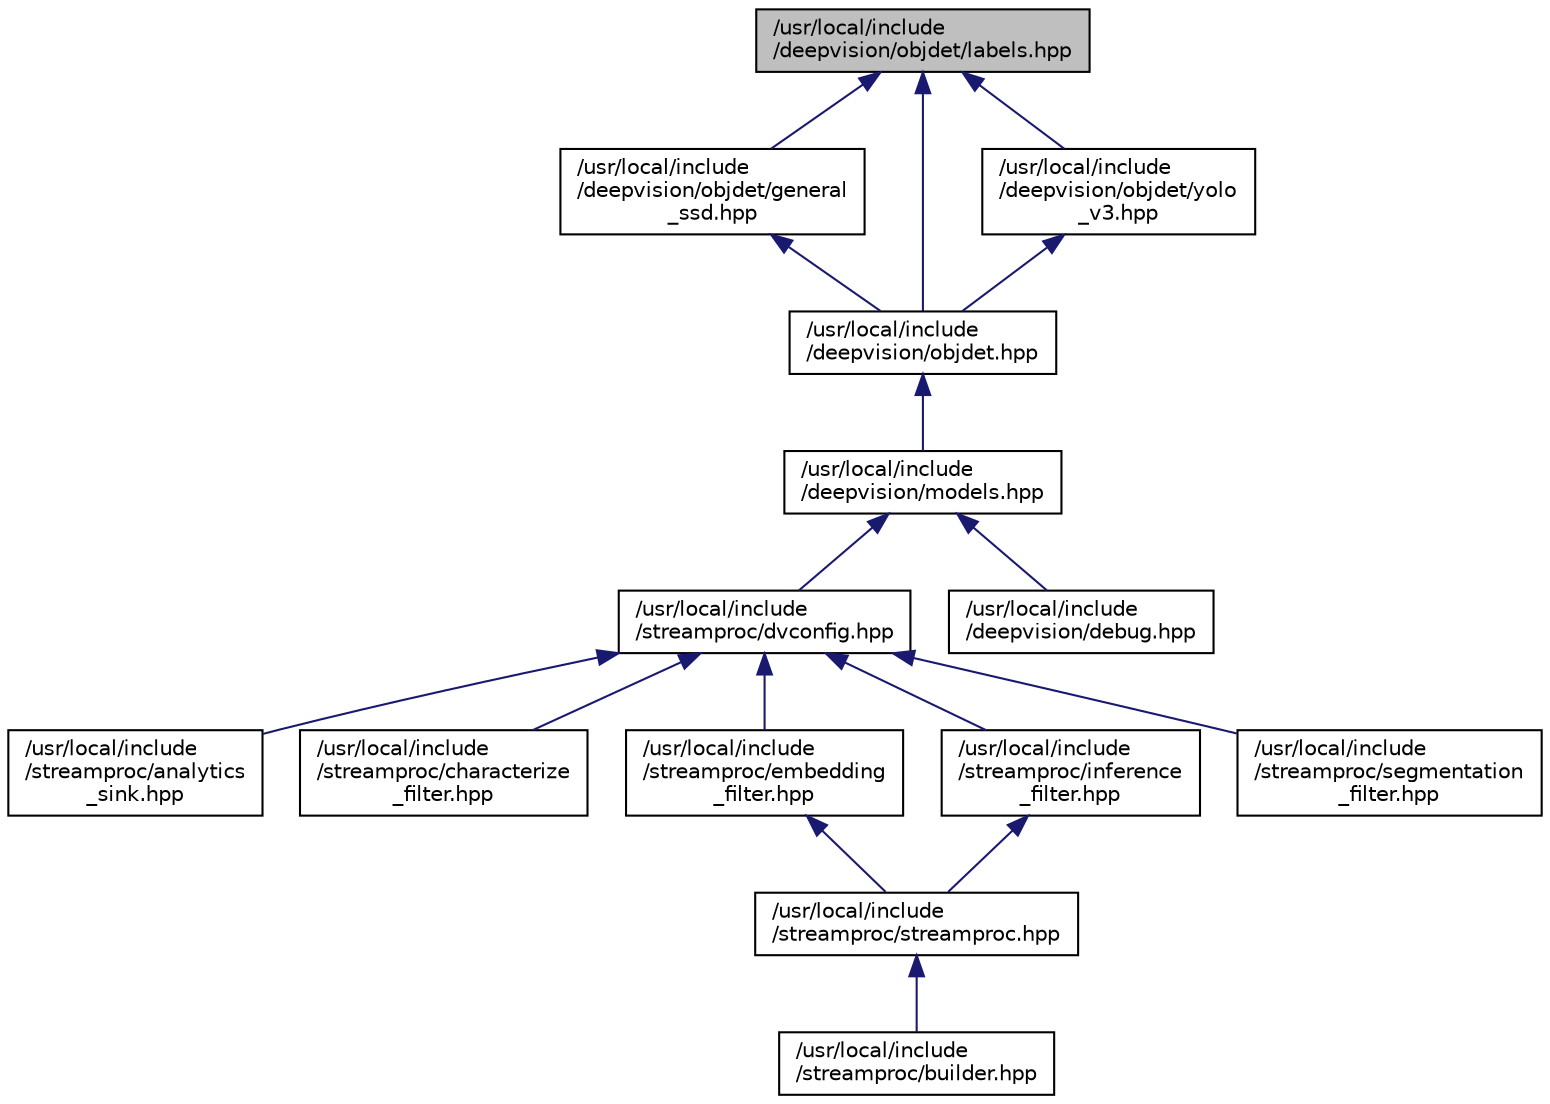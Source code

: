 digraph "/usr/local/include/deepvision/objdet/labels.hpp"
{
  edge [fontname="Helvetica",fontsize="10",labelfontname="Helvetica",labelfontsize="10"];
  node [fontname="Helvetica",fontsize="10",shape=record];
  Node2 [label="/usr/local/include\l/deepvision/objdet/labels.hpp",height=0.2,width=0.4,color="black", fillcolor="grey75", style="filled", fontcolor="black"];
  Node2 -> Node3 [dir="back",color="midnightblue",fontsize="10",style="solid",fontname="Helvetica"];
  Node3 [label="/usr/local/include\l/deepvision/objdet/general\l_ssd.hpp",height=0.2,width=0.4,color="black", fillcolor="white", style="filled",URL="$de/da8/general__ssd_8hpp.html"];
  Node3 -> Node4 [dir="back",color="midnightblue",fontsize="10",style="solid",fontname="Helvetica"];
  Node4 [label="/usr/local/include\l/deepvision/objdet.hpp",height=0.2,width=0.4,color="black", fillcolor="white", style="filled",URL="$da/d81/objdet_8hpp.html"];
  Node4 -> Node5 [dir="back",color="midnightblue",fontsize="10",style="solid",fontname="Helvetica"];
  Node5 [label="/usr/local/include\l/deepvision/models.hpp",height=0.2,width=0.4,color="black", fillcolor="white", style="filled",URL="$dd/d24/deepvision_2models_8hpp.html"];
  Node5 -> Node6 [dir="back",color="midnightblue",fontsize="10",style="solid",fontname="Helvetica"];
  Node6 [label="/usr/local/include\l/streamproc/dvconfig.hpp",height=0.2,width=0.4,color="black", fillcolor="white", style="filled",URL="$d8/df4/dvconfig_8hpp.html"];
  Node6 -> Node7 [dir="back",color="midnightblue",fontsize="10",style="solid",fontname="Helvetica"];
  Node7 [label="/usr/local/include\l/streamproc/analytics\l_sink.hpp",height=0.2,width=0.4,color="black", fillcolor="white", style="filled",URL="$d4/de6/analytics__sink_8hpp.html"];
  Node6 -> Node8 [dir="back",color="midnightblue",fontsize="10",style="solid",fontname="Helvetica"];
  Node8 [label="/usr/local/include\l/streamproc/characterize\l_filter.hpp",height=0.2,width=0.4,color="black", fillcolor="white", style="filled",URL="$d6/de5/characterize__filter_8hpp.html"];
  Node6 -> Node9 [dir="back",color="midnightblue",fontsize="10",style="solid",fontname="Helvetica"];
  Node9 [label="/usr/local/include\l/streamproc/embedding\l_filter.hpp",height=0.2,width=0.4,color="black", fillcolor="white", style="filled",URL="$d7/daf/embedding__filter_8hpp.html"];
  Node9 -> Node10 [dir="back",color="midnightblue",fontsize="10",style="solid",fontname="Helvetica"];
  Node10 [label="/usr/local/include\l/streamproc/streamproc.hpp",height=0.2,width=0.4,color="black", fillcolor="white", style="filled",URL="$de/dc1/streamproc_8hpp.html"];
  Node10 -> Node11 [dir="back",color="midnightblue",fontsize="10",style="solid",fontname="Helvetica"];
  Node11 [label="/usr/local/include\l/streamproc/builder.hpp",height=0.2,width=0.4,color="black", fillcolor="white", style="filled",URL="$dc/dcd/builder_8hpp.html"];
  Node6 -> Node12 [dir="back",color="midnightblue",fontsize="10",style="solid",fontname="Helvetica"];
  Node12 [label="/usr/local/include\l/streamproc/inference\l_filter.hpp",height=0.2,width=0.4,color="black", fillcolor="white", style="filled",URL="$d6/d30/inference__filter_8hpp.html"];
  Node12 -> Node10 [dir="back",color="midnightblue",fontsize="10",style="solid",fontname="Helvetica"];
  Node6 -> Node13 [dir="back",color="midnightblue",fontsize="10",style="solid",fontname="Helvetica"];
  Node13 [label="/usr/local/include\l/streamproc/segmentation\l_filter.hpp",height=0.2,width=0.4,color="black", fillcolor="white", style="filled",URL="$d8/d7e/segmentation__filter_8hpp.html"];
  Node5 -> Node14 [dir="back",color="midnightblue",fontsize="10",style="solid",fontname="Helvetica"];
  Node14 [label="/usr/local/include\l/deepvision/debug.hpp",height=0.2,width=0.4,color="black", fillcolor="white", style="filled",URL="$dd/daa/deepvision_2debug_8hpp.html"];
  Node2 -> Node15 [dir="back",color="midnightblue",fontsize="10",style="solid",fontname="Helvetica"];
  Node15 [label="/usr/local/include\l/deepvision/objdet/yolo\l_v3.hpp",height=0.2,width=0.4,color="black", fillcolor="white", style="filled",URL="$da/df9/yolo__v3_8hpp.html"];
  Node15 -> Node4 [dir="back",color="midnightblue",fontsize="10",style="solid",fontname="Helvetica"];
  Node2 -> Node4 [dir="back",color="midnightblue",fontsize="10",style="solid",fontname="Helvetica"];
}
